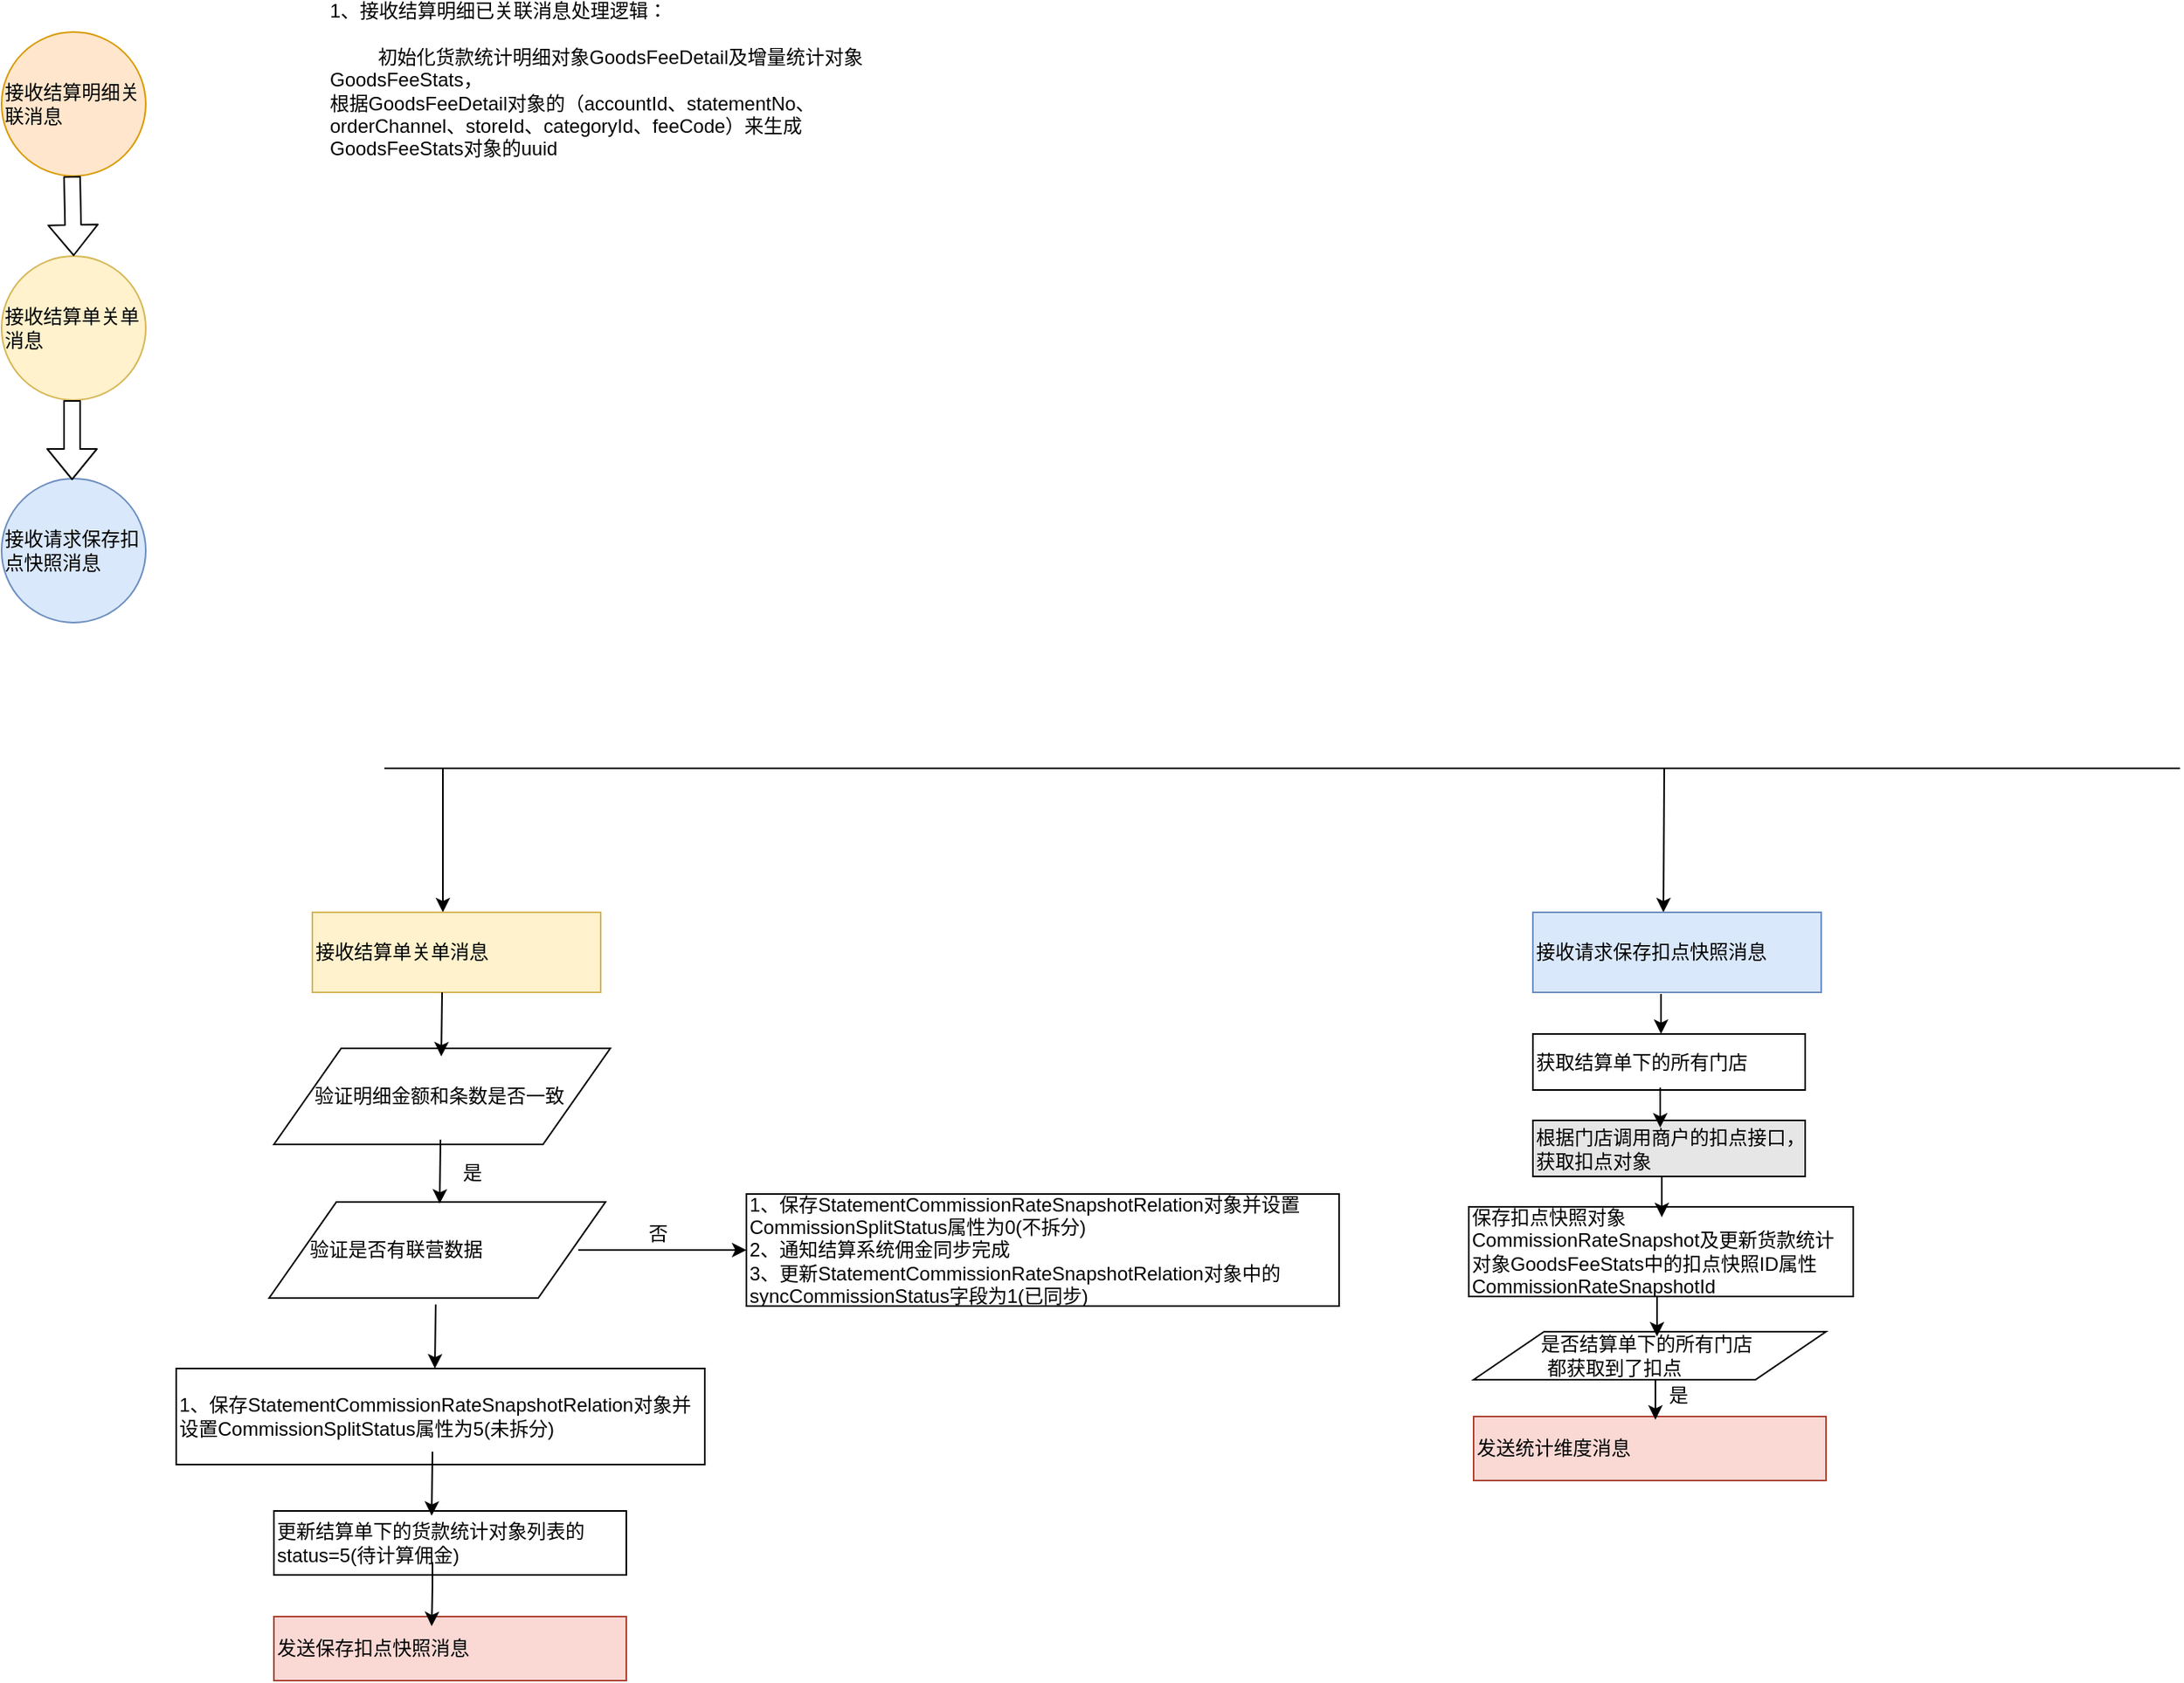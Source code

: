 <mxfile version="10.6.0" type="github"><diagram id="OPcT0Ib9m5nOdmQp4rXN" name="Page-1"><mxGraphModel dx="1398" dy="815" grid="1" gridSize="10" guides="1" tooltips="1" connect="1" arrows="1" fold="1" page="1" pageScale="1" pageWidth="827" pageHeight="1169" math="0" shadow="0"><root><mxCell id="0"/><mxCell id="1" parent="0"/><mxCell id="rBAvEPWPrK8yqJYK8dnA-5" value="接收结算明细关联消息" style="ellipse;whiteSpace=wrap;html=1;aspect=fixed;align=left;fillColor=#ffe6cc;strokeColor=#d79b00;" vertex="1" parent="1"><mxGeometry x="80" y="100" width="90" height="90" as="geometry"/></mxCell><mxCell id="rBAvEPWPrK8yqJYK8dnA-7" value="接收结算单关单消息" style="ellipse;whiteSpace=wrap;html=1;aspect=fixed;align=left;fillColor=#fff2cc;strokeColor=#d6b656;" vertex="1" parent="1"><mxGeometry x="80" y="240" width="90" height="90" as="geometry"/></mxCell><mxCell id="rBAvEPWPrK8yqJYK8dnA-11" value="" style="shape=flexArrow;endArrow=classic;html=1;" edge="1" parent="1"><mxGeometry width="50" height="50" relative="1" as="geometry"><mxPoint x="124" y="190" as="sourcePoint"/><mxPoint x="125" y="240" as="targetPoint"/></mxGeometry></mxCell><mxCell id="rBAvEPWPrK8yqJYK8dnA-12" value="&lt;div align=&quot;left&quot;&gt;1、接收结算明细已关联消息处理逻辑：&lt;br&gt;&lt;/div&gt;&lt;br&gt;&lt;div align=&quot;left&quot;&gt;&amp;nbsp;&amp;nbsp;&amp;nbsp;&amp;nbsp;&amp;nbsp;&amp;nbsp;&amp;nbsp;&amp;nbsp; 初始化货款统计明细对象&lt;span&gt;GoodsFeeDetail及增量统计对象&lt;/span&gt;&lt;span&gt;GoodsFeeStats，&lt;/span&gt;&lt;/div&gt;&lt;div align=&quot;left&quot;&gt;根据&lt;span&gt;GoodsFeeDetail对象的（accountId、statementNo、orderChannel、storeId、categoryId、feeCode）来生成&lt;/span&gt;&lt;span&gt;GoodsFeeStats对象的uuid&lt;/span&gt;&lt;/div&gt;&lt;div align=&quot;left&quot;&gt;&lt;span&gt;&lt;br&gt;&lt;/span&gt;&lt;/div&gt;&lt;br&gt;&lt;div align=&quot;left&quot;&gt;&lt;span&gt;&lt;br&gt;&lt;/span&gt;&lt;/div&gt;&lt;div align=&quot;left&quot;&gt;&lt;span&gt;&lt;br&gt;&lt;/span&gt;&lt;/div&gt;&lt;div align=&quot;left&quot;&gt;&lt;span&gt;&lt;br&gt;&lt;/span&gt;&lt;/div&gt;&lt;div align=&quot;left&quot;&gt;&lt;span&gt;&lt;br&gt;&lt;/span&gt;&lt;/div&gt;" style="text;html=1;strokeColor=none;fillColor=none;spacing=5;spacingTop=-20;whiteSpace=wrap;overflow=hidden;rounded=0;align=left;" vertex="1" parent="1"><mxGeometry x="280" y="90" width="357" height="100" as="geometry"/></mxCell><mxCell id="rBAvEPWPrK8yqJYK8dnA-19" value="" style="endArrow=none;html=1;" edge="1" parent="1"><mxGeometry width="50" height="50" relative="1" as="geometry"><mxPoint x="319" y="560" as="sourcePoint"/><mxPoint x="1440" y="560" as="targetPoint"/></mxGeometry></mxCell><mxCell id="rBAvEPWPrK8yqJYK8dnA-20" value="" style="endArrow=classic;html=1;" edge="1" parent="1"><mxGeometry width="50" height="50" relative="1" as="geometry"><mxPoint x="355.5" y="560" as="sourcePoint"/><mxPoint x="355.5" y="650" as="targetPoint"/></mxGeometry></mxCell><mxCell id="rBAvEPWPrK8yqJYK8dnA-22" value="接收结算单关单消息" style="rounded=0;whiteSpace=wrap;html=1;align=left;fillColor=#fff2cc;strokeColor=#d6b656;" vertex="1" parent="1"><mxGeometry x="274" y="650" width="180" height="50" as="geometry"/></mxCell><mxCell id="rBAvEPWPrK8yqJYK8dnA-23" value="&lt;div align=&quot;right&quot;&gt;&amp;nbsp;&amp;nbsp;&amp;nbsp;&amp;nbsp;&amp;nbsp;&amp;nbsp; 验证明细金额和条数是否一致&lt;/div&gt;" style="shape=parallelogram;perimeter=parallelogramPerimeter;whiteSpace=wrap;html=1;align=left;" vertex="1" parent="1"><mxGeometry x="250" y="735" width="210" height="60" as="geometry"/></mxCell><mxCell id="rBAvEPWPrK8yqJYK8dnA-24" value="&lt;div align=&quot;right&quot;&gt;&amp;nbsp;&amp;nbsp;&amp;nbsp;&amp;nbsp;&amp;nbsp;&amp;nbsp; 验证是否有联营数据&lt;/div&gt;" style="shape=parallelogram;perimeter=parallelogramPerimeter;whiteSpace=wrap;html=1;align=left;" vertex="1" parent="1"><mxGeometry x="247" y="831" width="210" height="60" as="geometry"/></mxCell><mxCell id="rBAvEPWPrK8yqJYK8dnA-25" value="" style="endArrow=classic;html=1;" edge="1" parent="1"><mxGeometry width="50" height="50" relative="1" as="geometry"><mxPoint x="355" y="700" as="sourcePoint"/><mxPoint x="354.5" y="740" as="targetPoint"/></mxGeometry></mxCell><mxCell id="rBAvEPWPrK8yqJYK8dnA-26" value="" style="endArrow=classic;html=1;" edge="1" parent="1"><mxGeometry width="50" height="50" relative="1" as="geometry"><mxPoint x="354" y="792" as="sourcePoint"/><mxPoint x="353.5" y="832" as="targetPoint"/></mxGeometry></mxCell><mxCell id="rBAvEPWPrK8yqJYK8dnA-27" value="1、保存&lt;span&gt;StatementCommissionRateSnapshotRelation&lt;/span&gt;对象并设置&lt;span&gt;CommissionSplitStatus属性为0(不拆分)&lt;br&gt;2、通知结算系统佣金同步完成&lt;br&gt;3、更新&lt;/span&gt;&lt;span&gt;StatementCommissionRateSnapshotRelation&lt;/span&gt;对象中的syncCommissionStatus字段为1(已同步)" style="rounded=0;whiteSpace=wrap;html=1;align=left;" vertex="1" parent="1"><mxGeometry x="545" y="826" width="370" height="70" as="geometry"/></mxCell><mxCell id="rBAvEPWPrK8yqJYK8dnA-28" value="" style="endArrow=classic;html=1;entryX=0;entryY=0.5;entryDx=0;entryDy=0;" edge="1" parent="1" target="rBAvEPWPrK8yqJYK8dnA-27"><mxGeometry width="50" height="50" relative="1" as="geometry"><mxPoint x="440" y="861" as="sourcePoint"/><mxPoint x="520" y="861" as="targetPoint"/></mxGeometry></mxCell><mxCell id="rBAvEPWPrK8yqJYK8dnA-29" value="是" style="text;html=1;strokeColor=none;fillColor=none;align=center;verticalAlign=middle;whiteSpace=wrap;rounded=0;" vertex="1" parent="1"><mxGeometry x="354" y="803" width="40" height="20" as="geometry"/></mxCell><mxCell id="rBAvEPWPrK8yqJYK8dnA-30" value="否" style="text;html=1;strokeColor=none;fillColor=none;align=center;verticalAlign=middle;whiteSpace=wrap;rounded=0;" vertex="1" parent="1"><mxGeometry x="470" y="841" width="40" height="20" as="geometry"/></mxCell><mxCell id="rBAvEPWPrK8yqJYK8dnA-31" value="1、保存&lt;span&gt;StatementCommissionRateSnapshotRelation&lt;/span&gt;对象并设置&lt;span&gt;CommissionSplitStatus属性为5(未拆分)&lt;/span&gt;" style="rounded=0;whiteSpace=wrap;html=1;align=left;" vertex="1" parent="1"><mxGeometry x="189" y="935" width="330" height="60" as="geometry"/></mxCell><mxCell id="rBAvEPWPrK8yqJYK8dnA-32" value="更新结算单下的货款统计对象列表的status=5(待计算佣金)" style="rounded=0;whiteSpace=wrap;html=1;align=left;" vertex="1" parent="1"><mxGeometry x="250" y="1024" width="220" height="40" as="geometry"/></mxCell><mxCell id="rBAvEPWPrK8yqJYK8dnA-33" value="发送保存扣点快照消息" style="rounded=0;whiteSpace=wrap;html=1;align=left;fillColor=#fad9d5;strokeColor=#ae4132;" vertex="1" parent="1"><mxGeometry x="250" y="1090" width="220" height="40" as="geometry"/></mxCell><mxCell id="rBAvEPWPrK8yqJYK8dnA-34" value="" style="endArrow=classic;html=1;" edge="1" parent="1"><mxGeometry width="50" height="50" relative="1" as="geometry"><mxPoint x="351" y="895" as="sourcePoint"/><mxPoint x="350.5" y="935" as="targetPoint"/></mxGeometry></mxCell><mxCell id="rBAvEPWPrK8yqJYK8dnA-35" value="" style="endArrow=classic;html=1;" edge="1" parent="1"><mxGeometry width="50" height="50" relative="1" as="geometry"><mxPoint x="349" y="987" as="sourcePoint"/><mxPoint x="348.5" y="1027" as="targetPoint"/></mxGeometry></mxCell><mxCell id="rBAvEPWPrK8yqJYK8dnA-36" value="" style="endArrow=classic;html=1;" edge="1" parent="1"><mxGeometry width="50" height="50" relative="1" as="geometry"><mxPoint x="349" y="1056" as="sourcePoint"/><mxPoint x="348.5" y="1096" as="targetPoint"/><Array as="points"><mxPoint x="349" y="1072"/></Array></mxGeometry></mxCell><mxCell id="rBAvEPWPrK8yqJYK8dnA-37" value="接收请求保存扣点快照消息" style="ellipse;whiteSpace=wrap;html=1;aspect=fixed;align=left;fillColor=#dae8fc;strokeColor=#6c8ebf;" vertex="1" parent="1"><mxGeometry x="80" y="379" width="90" height="90" as="geometry"/></mxCell><mxCell id="rBAvEPWPrK8yqJYK8dnA-38" value="" style="shape=flexArrow;endArrow=classic;html=1;" edge="1" parent="1"><mxGeometry width="50" height="50" relative="1" as="geometry"><mxPoint x="124" y="330" as="sourcePoint"/><mxPoint x="124" y="380" as="targetPoint"/></mxGeometry></mxCell><mxCell id="rBAvEPWPrK8yqJYK8dnA-39" value="" style="endArrow=classic;html=1;" edge="1" parent="1"><mxGeometry width="50" height="50" relative="1" as="geometry"><mxPoint x="1118" y="560" as="sourcePoint"/><mxPoint x="1117.5" y="650" as="targetPoint"/></mxGeometry></mxCell><mxCell id="rBAvEPWPrK8yqJYK8dnA-40" value="接收请求保存扣点快照消息" style="rounded=0;whiteSpace=wrap;html=1;align=left;fillColor=#dae8fc;strokeColor=#6c8ebf;" vertex="1" parent="1"><mxGeometry x="1036" y="650" width="180" height="50" as="geometry"/></mxCell><mxCell id="rBAvEPWPrK8yqJYK8dnA-41" value="获取结算单下的所有门店" style="rounded=0;whiteSpace=wrap;html=1;align=left;" vertex="1" parent="1"><mxGeometry x="1036" y="726" width="170" height="35" as="geometry"/></mxCell><mxCell id="rBAvEPWPrK8yqJYK8dnA-42" value="根据门店调用商户的扣点接口，获取扣点对象" style="rounded=0;whiteSpace=wrap;html=1;align=left;fillColor=#E6E6E6;" vertex="1" parent="1"><mxGeometry x="1036" y="780" width="170" height="35" as="geometry"/></mxCell><mxCell id="rBAvEPWPrK8yqJYK8dnA-43" value="保存扣点快照对象&lt;span&gt;CommissionRateSnapshot及更新货款统计对象GoodsFeeStats中的扣点快照ID属性&lt;/span&gt;&lt;span&gt;CommissionRateSnapshotId&lt;/span&gt;" style="rounded=0;whiteSpace=wrap;html=1;align=left;" vertex="1" parent="1"><mxGeometry x="996" y="834" width="240" height="56" as="geometry"/></mxCell><mxCell id="rBAvEPWPrK8yqJYK8dnA-44" value="&amp;nbsp;&amp;nbsp;&amp;nbsp;&amp;nbsp;&amp;nbsp;&amp;nbsp;&amp;nbsp;&amp;nbsp;&amp;nbsp;&amp;nbsp;&amp;nbsp; 是否结算单下的所有门店&lt;br&gt;&lt;div align=&quot;center&quot;&gt;都获取到了扣点&lt;/div&gt;" style="shape=parallelogram;perimeter=parallelogramPerimeter;whiteSpace=wrap;html=1;align=left;" vertex="1" parent="1"><mxGeometry x="999" y="912" width="220" height="30" as="geometry"/></mxCell><mxCell id="rBAvEPWPrK8yqJYK8dnA-45" value="发送统计维度消息" style="rounded=0;whiteSpace=wrap;html=1;align=left;fillColor=#fad9d5;strokeColor=#ae4132;" vertex="1" parent="1"><mxGeometry x="999" y="965" width="220" height="40" as="geometry"/></mxCell><mxCell id="rBAvEPWPrK8yqJYK8dnA-46" value="" style="endArrow=classic;html=1;" edge="1" parent="1"><mxGeometry width="50" height="50" relative="1" as="geometry"><mxPoint x="1116" y="701" as="sourcePoint"/><mxPoint x="1116" y="726" as="targetPoint"/></mxGeometry></mxCell><mxCell id="rBAvEPWPrK8yqJYK8dnA-47" value="" style="endArrow=classic;html=1;" edge="1" parent="1"><mxGeometry width="50" height="50" relative="1" as="geometry"><mxPoint x="1115.5" y="759.5" as="sourcePoint"/><mxPoint x="1115.5" y="784.5" as="targetPoint"/></mxGeometry></mxCell><mxCell id="rBAvEPWPrK8yqJYK8dnA-48" value="" style="endArrow=classic;html=1;" edge="1" parent="1"><mxGeometry width="50" height="50" relative="1" as="geometry"><mxPoint x="1116.5" y="815.5" as="sourcePoint"/><mxPoint x="1116.5" y="840.5" as="targetPoint"/></mxGeometry></mxCell><mxCell id="rBAvEPWPrK8yqJYK8dnA-49" value="" style="endArrow=classic;html=1;" edge="1" parent="1"><mxGeometry width="50" height="50" relative="1" as="geometry"><mxPoint x="1113.5" y="890" as="sourcePoint"/><mxPoint x="1113.5" y="915" as="targetPoint"/></mxGeometry></mxCell><mxCell id="rBAvEPWPrK8yqJYK8dnA-50" value="" style="endArrow=classic;html=1;" edge="1" parent="1"><mxGeometry width="50" height="50" relative="1" as="geometry"><mxPoint x="1112.5" y="942" as="sourcePoint"/><mxPoint x="1112.5" y="967" as="targetPoint"/></mxGeometry></mxCell><mxCell id="rBAvEPWPrK8yqJYK8dnA-51" value="是" style="text;html=1;strokeColor=none;fillColor=none;align=center;verticalAlign=middle;whiteSpace=wrap;rounded=0;" vertex="1" parent="1"><mxGeometry x="1107" y="942" width="40" height="20" as="geometry"/></mxCell></root></mxGraphModel></diagram></mxfile>